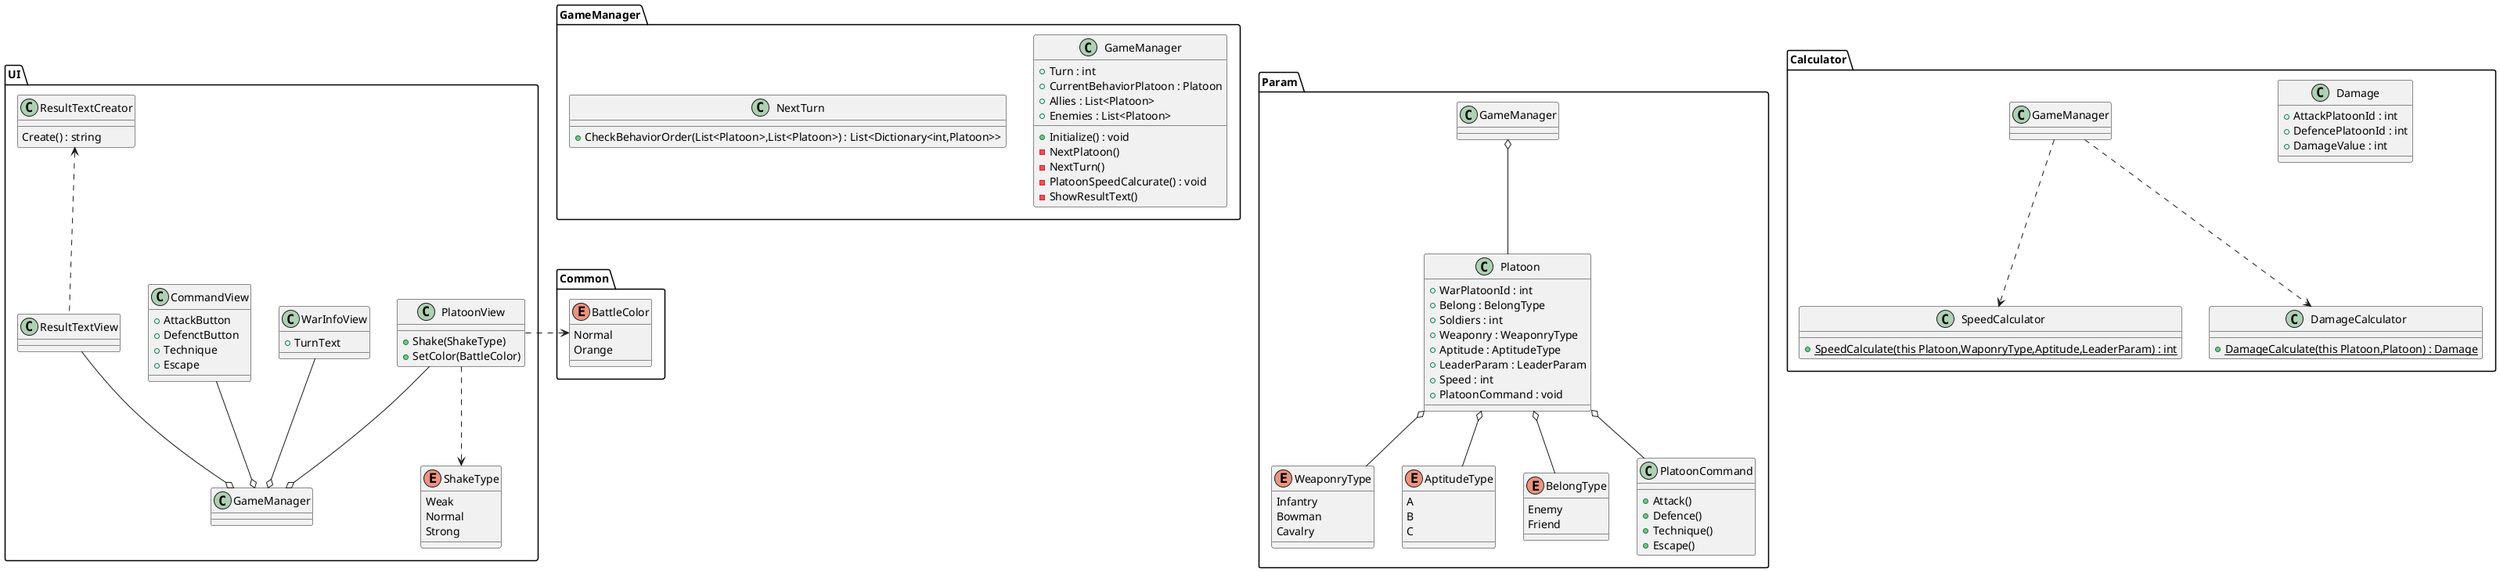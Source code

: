 @startuml BattleClasses

package GameManager {

    class GameManager {
        + Turn : int
        + CurrentBehaviorPlatoon : Platoon
        + Allies : List<Platoon>
        + Enemies : List<Platoon>
        + Initialize() : void
        - NextPlatoon()
        - NextTurn()
        - PlatoonSpeedCalcurate() : void
        - ShowResultText()
    }

    class NextTurn {
        + CheckBehaviorOrder(List<Platoon>,List<Platoon>) : List<Dictionary<int,Platoon>>
    }

}


package Param {
    '兵種
    enum WeaponryType {
        Infantry
        Bowman
        Cavalry
    }

    '兵種適正
    enum AptitudeType {
        A
        B
        C
    }

    '所属
    enum BelongType {
        Enemy
        Friend
    }

    '小隊
    class Platoon {
        + WarPlatoonId : int
        + Belong : BelongType
        + Soldiers : int
        + Weaponry : WeaponryType
        + Aptitude : AptitudeType
        + LeaderParam : LeaderParam
        + Speed : int
        + PlatoonCommand : void
    }

    class PlatoonCommand {
        + Attack()
        + Defence()
        + Technique()
        + Escape()
    }

    GameManager o-- Platoon
    Platoon o-- WeaponryType
    Platoon o-- AptitudeType
    Platoon o-- BelongType
    Platoon o-- PlatoonCommand
}

package Calculator {
    class SpeedCalculator {
        +{static} SpeedCalculate(this Platoon,WaponryType,Aptitude,LeaderParam) : int
    }

    class DamageCalculator {
        +{static} DamageCalculate(this Platoon,Platoon) : Damage
    }

    class Damage {
        + AttackPlatoonId : int
        + DefencePlatoonId : int
        + DamageValue : int
    }

    GameManager ..> DamageCalculator
    GameManager ..> SpeedCalculator
}

package Common {
    enum BattleColor {
        Normal
        Orange
    }
}


package UI {

    class WarInfoView {
        + TurnText
    }

    class PlatoonView {
        + Shake(ShakeType)
        + SetColor(BattleColor)
    }

    enum ShakeType {
        Weak
        Normal
        Strong
    }

    class CommandView {
        + AttackButton
        + DefenctButton
        + Technique
        + Escape
    }

    class ResultTextCreator {
        Create() : string
    }

    class ResultTextView {

    }

    PlatoonView --o GameManager
    WarInfoView --o GameManager
    CommandView --o GameManager
    ResultTextView --o GameManager
    PlatoonView ..> ShakeType
    PlatoonView .> BattleColor
    ResultTextCreator <.. ResultTextView
}
@enduml